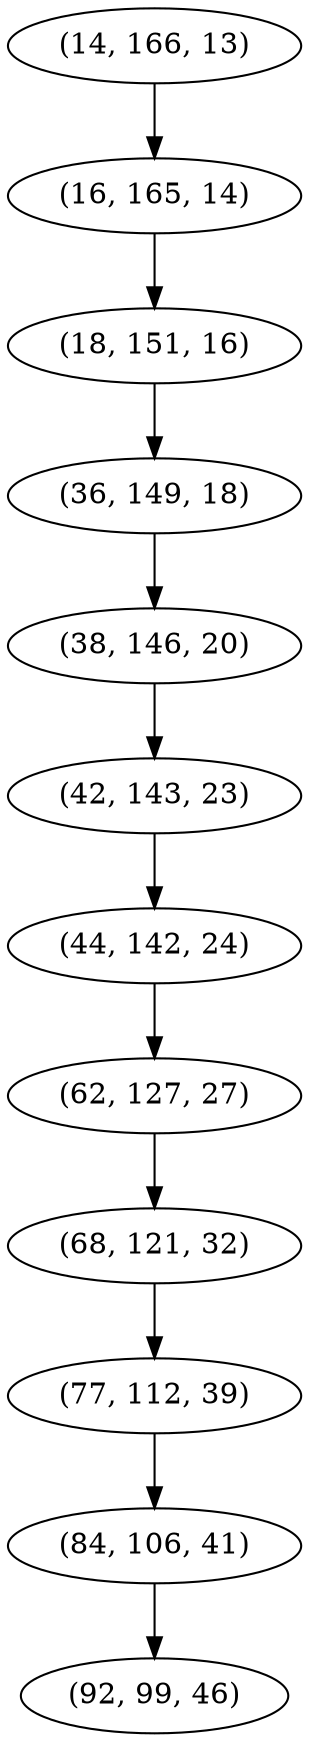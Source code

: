 digraph tree {
    "(14, 166, 13)";
    "(16, 165, 14)";
    "(18, 151, 16)";
    "(36, 149, 18)";
    "(38, 146, 20)";
    "(42, 143, 23)";
    "(44, 142, 24)";
    "(62, 127, 27)";
    "(68, 121, 32)";
    "(77, 112, 39)";
    "(84, 106, 41)";
    "(92, 99, 46)";
    "(14, 166, 13)" -> "(16, 165, 14)";
    "(16, 165, 14)" -> "(18, 151, 16)";
    "(18, 151, 16)" -> "(36, 149, 18)";
    "(36, 149, 18)" -> "(38, 146, 20)";
    "(38, 146, 20)" -> "(42, 143, 23)";
    "(42, 143, 23)" -> "(44, 142, 24)";
    "(44, 142, 24)" -> "(62, 127, 27)";
    "(62, 127, 27)" -> "(68, 121, 32)";
    "(68, 121, 32)" -> "(77, 112, 39)";
    "(77, 112, 39)" -> "(84, 106, 41)";
    "(84, 106, 41)" -> "(92, 99, 46)";
}
